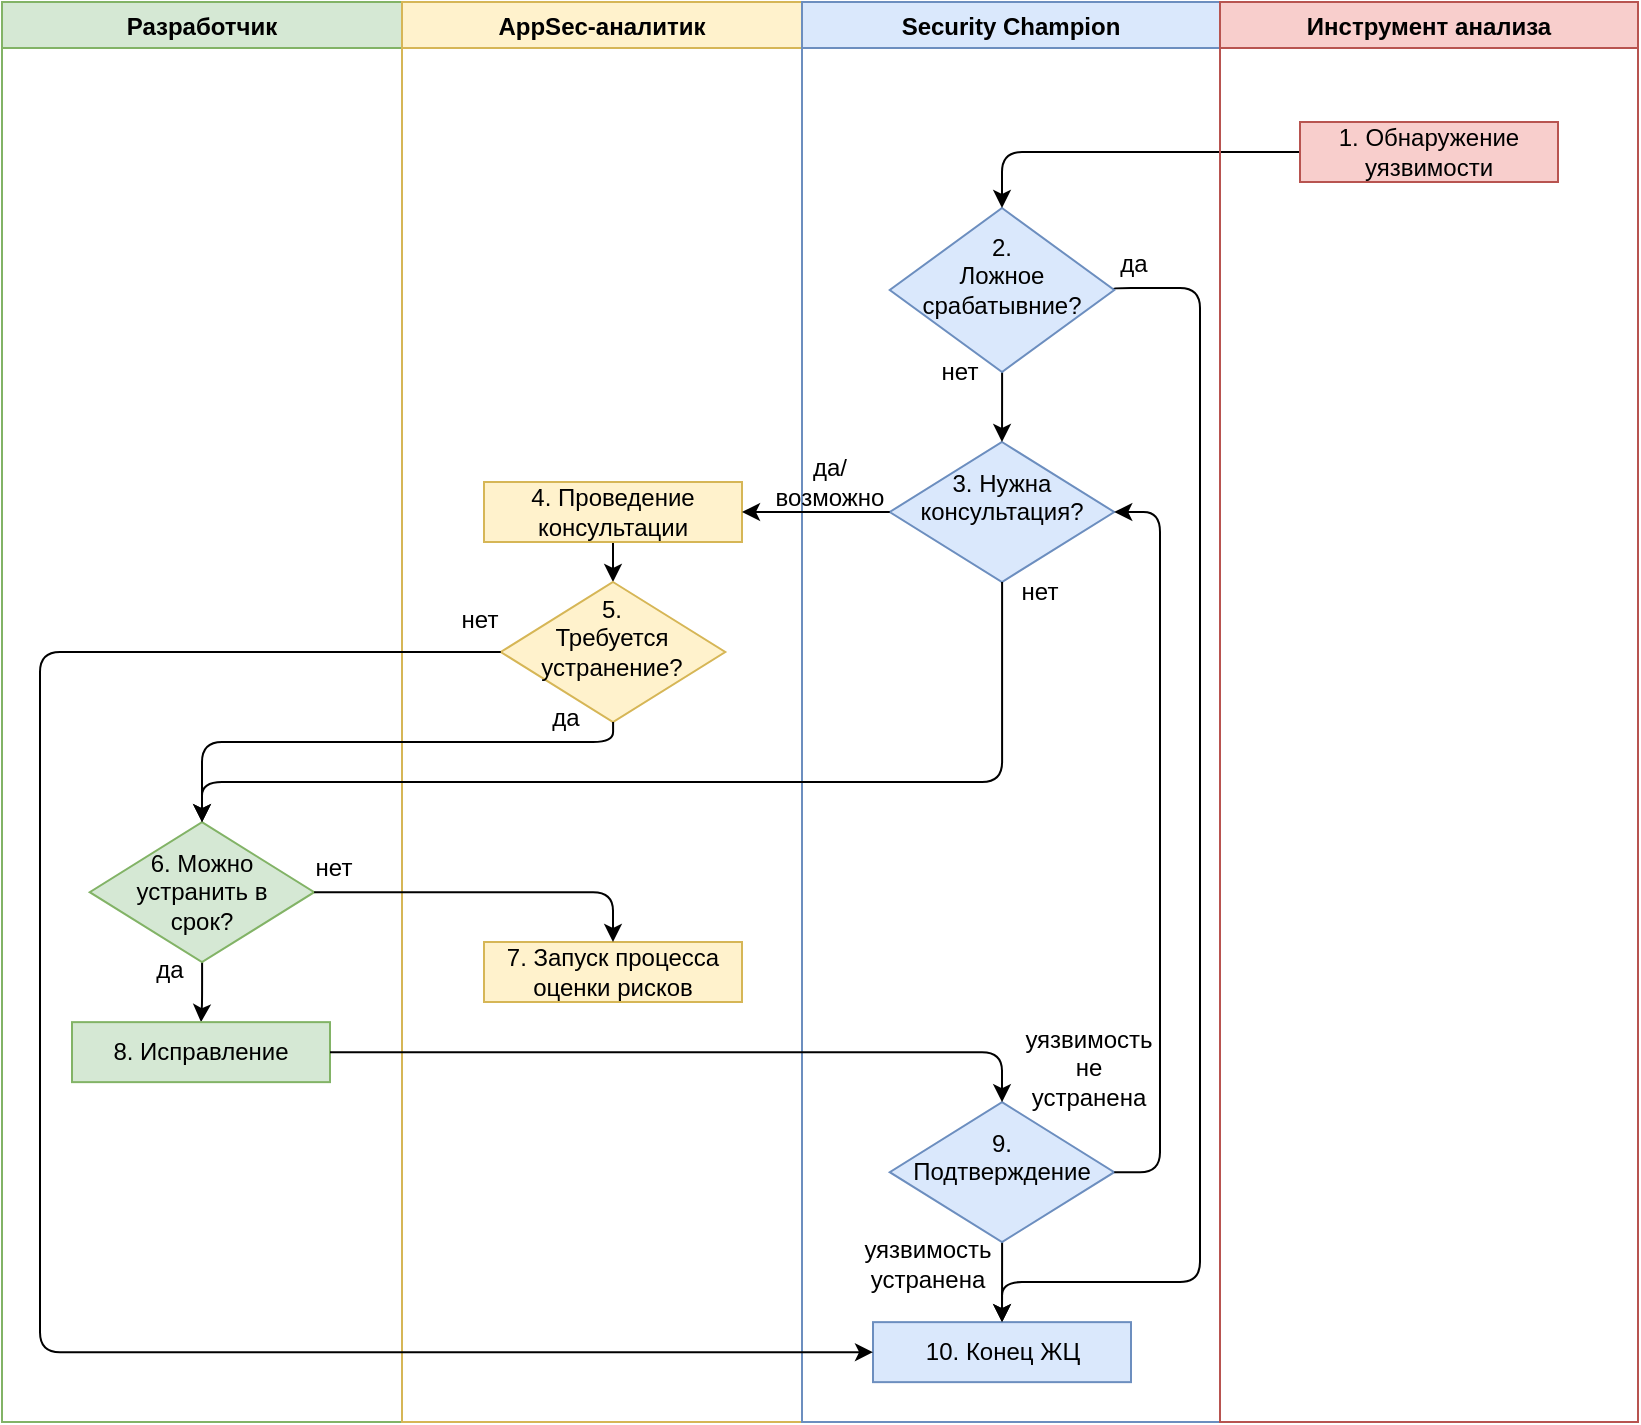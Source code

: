 <mxfile version="20.1.1" type="github" pages="4">
  <diagram name="ЖЦ Уязвимости" id="u2YSVogV3eUHSYebwatT">
    <mxGraphModel dx="1646" dy="891" grid="1" gridSize="10" guides="1" tooltips="1" connect="1" arrows="1" fold="1" page="1" pageScale="1" pageWidth="850" pageHeight="1100" math="0" shadow="0">
      <root>
        <mxCell id="0" />
        <mxCell id="1" parent="0" />
        <mxCell id="hK2UaZCLqyOM6ftYo4XD-2" value="Разработчик" style="swimlane;rounded=0;sketch=0;fillColor=#d5e8d4;strokeColor=#82b366;" parent="1" vertex="1">
          <mxGeometry x="10" y="10" width="200" height="710" as="geometry" />
        </mxCell>
        <mxCell id="hK2UaZCLqyOM6ftYo4XD-3" style="edgeStyle=orthogonalEdgeStyle;curved=0;rounded=1;sketch=0;orthogonalLoop=1;jettySize=auto;html=1;entryX=0.5;entryY=0;entryDx=0;entryDy=0;fontSize=12;" parent="hK2UaZCLqyOM6ftYo4XD-2" source="hK2UaZCLqyOM6ftYo4XD-4" target="hK2UaZCLqyOM6ftYo4XD-5" edge="1">
          <mxGeometry relative="1" as="geometry" />
        </mxCell>
        <mxCell id="hK2UaZCLqyOM6ftYo4XD-4" value="&lt;div&gt;6. Можно &lt;br&gt;&lt;/div&gt;&lt;div&gt;устранить в &lt;br&gt;&lt;/div&gt;&lt;div&gt;срок?&lt;/div&gt;" style="rhombus;whiteSpace=wrap;html=1;rounded=0;sketch=0;fontSize=12;fillColor=#d5e8d4;strokeColor=#82b366;" parent="hK2UaZCLqyOM6ftYo4XD-2" vertex="1">
          <mxGeometry x="43.87" y="410.07" width="112.25" height="70" as="geometry" />
        </mxCell>
        <mxCell id="hK2UaZCLqyOM6ftYo4XD-5" value="8. Исправление" style="rounded=0;whiteSpace=wrap;html=1;sketch=0;fontSize=12;fillColor=#d5e8d4;strokeColor=#82b366;" parent="hK2UaZCLqyOM6ftYo4XD-2" vertex="1">
          <mxGeometry x="35" y="510.07" width="129" height="30" as="geometry" />
        </mxCell>
        <mxCell id="hK2UaZCLqyOM6ftYo4XD-6" value="да" style="text;html=1;strokeColor=none;fillColor=none;align=center;verticalAlign=middle;whiteSpace=wrap;rounded=0;sketch=0;fontSize=12;" parent="hK2UaZCLqyOM6ftYo4XD-2" vertex="1">
          <mxGeometry x="54" y="469.07" width="60" height="30" as="geometry" />
        </mxCell>
        <mxCell id="hK2UaZCLqyOM6ftYo4XD-7" value="нет" style="text;html=1;strokeColor=none;fillColor=none;align=center;verticalAlign=middle;whiteSpace=wrap;rounded=0;sketch=0;fontSize=12;" parent="hK2UaZCLqyOM6ftYo4XD-2" vertex="1">
          <mxGeometry x="136" y="418.07" width="60" height="30" as="geometry" />
        </mxCell>
        <mxCell id="hK2UaZCLqyOM6ftYo4XD-8" value="AppSec-аналитик" style="swimlane;rounded=0;sketch=0;fillColor=#fff2cc;strokeColor=#d6b656;" parent="1" vertex="1">
          <mxGeometry x="210" y="10" width="200" height="710" as="geometry" />
        </mxCell>
        <mxCell id="hK2UaZCLqyOM6ftYo4XD-9" value="7. Запуск процесса оценки рисков" style="rounded=0;whiteSpace=wrap;html=1;sketch=0;fontSize=12;fillColor=#fff2cc;strokeColor=#d6b656;" parent="hK2UaZCLqyOM6ftYo4XD-8" vertex="1">
          <mxGeometry x="41" y="470" width="129" height="30" as="geometry" />
        </mxCell>
        <mxCell id="hK2UaZCLqyOM6ftYo4XD-10" style="edgeStyle=orthogonalEdgeStyle;curved=0;rounded=1;sketch=0;orthogonalLoop=1;jettySize=auto;html=1;fontSize=12;" parent="hK2UaZCLqyOM6ftYo4XD-8" source="hK2UaZCLqyOM6ftYo4XD-11" target="hK2UaZCLqyOM6ftYo4XD-12" edge="1">
          <mxGeometry relative="1" as="geometry" />
        </mxCell>
        <mxCell id="hK2UaZCLqyOM6ftYo4XD-11" value="4. Проведение консультации" style="rounded=0;whiteSpace=wrap;html=1;sketch=0;fontSize=12;fillColor=#fff2cc;strokeColor=#d6b656;" parent="hK2UaZCLqyOM6ftYo4XD-8" vertex="1">
          <mxGeometry x="41" y="240" width="129" height="30" as="geometry" />
        </mxCell>
        <mxCell id="hK2UaZCLqyOM6ftYo4XD-12" value="&lt;div&gt;5. &lt;br&gt;&lt;/div&gt;&lt;div&gt;Требуется устранение?&lt;/div&gt;&lt;div&gt;&lt;br&gt;&lt;/div&gt;" style="rhombus;whiteSpace=wrap;html=1;rounded=0;sketch=0;fontSize=12;fillColor=#fff2cc;strokeColor=#d6b656;" parent="hK2UaZCLqyOM6ftYo4XD-8" vertex="1">
          <mxGeometry x="49.38" y="290" width="112.25" height="70" as="geometry" />
        </mxCell>
        <mxCell id="-b9jy5xuaAe4fdTo9G-0-3" value="нет" style="text;html=1;strokeColor=none;fillColor=none;align=center;verticalAlign=middle;whiteSpace=wrap;rounded=0;sketch=0;fontSize=12;" parent="hK2UaZCLqyOM6ftYo4XD-8" vertex="1">
          <mxGeometry x="9" y="294" width="60" height="30" as="geometry" />
        </mxCell>
        <mxCell id="-b9jy5xuaAe4fdTo9G-0-5" value="да" style="text;html=1;strokeColor=none;fillColor=none;align=center;verticalAlign=middle;whiteSpace=wrap;rounded=0;sketch=0;fontSize=12;" parent="hK2UaZCLqyOM6ftYo4XD-8" vertex="1">
          <mxGeometry x="52.38" y="343" width="60" height="30" as="geometry" />
        </mxCell>
        <mxCell id="hK2UaZCLqyOM6ftYo4XD-13" value="Security Champion" style="swimlane;rounded=0;sketch=0;fillColor=#dae8fc;strokeColor=#6c8ebf;" parent="1" vertex="1">
          <mxGeometry x="410" y="10" width="209" height="710" as="geometry" />
        </mxCell>
        <mxCell id="hK2UaZCLqyOM6ftYo4XD-14" value="&lt;div&gt;3. Нужна консультация?&lt;/div&gt;&lt;div&gt;&lt;br&gt;&lt;/div&gt;" style="rhombus;whiteSpace=wrap;html=1;rounded=0;sketch=0;fontSize=12;fillColor=#dae8fc;strokeColor=#6c8ebf;" parent="hK2UaZCLqyOM6ftYo4XD-13" vertex="1">
          <mxGeometry x="43.87" y="220" width="112.25" height="70" as="geometry" />
        </mxCell>
        <mxCell id="hK2UaZCLqyOM6ftYo4XD-15" style="edgeStyle=orthogonalEdgeStyle;curved=0;rounded=1;sketch=0;orthogonalLoop=1;jettySize=auto;html=1;entryX=0.5;entryY=0;entryDx=0;entryDy=0;fontSize=12;" parent="hK2UaZCLqyOM6ftYo4XD-13" source="hK2UaZCLqyOM6ftYo4XD-17" target="hK2UaZCLqyOM6ftYo4XD-14" edge="1">
          <mxGeometry relative="1" as="geometry" />
        </mxCell>
        <mxCell id="hK2UaZCLqyOM6ftYo4XD-16" style="edgeStyle=orthogonalEdgeStyle;curved=0;rounded=1;sketch=0;orthogonalLoop=1;jettySize=auto;html=1;entryX=0.5;entryY=0;entryDx=0;entryDy=0;fontSize=12;exitX=0.986;exitY=0.506;exitDx=0;exitDy=0;exitPerimeter=0;" parent="hK2UaZCLqyOM6ftYo4XD-13" source="hK2UaZCLqyOM6ftYo4XD-17" target="hK2UaZCLqyOM6ftYo4XD-18" edge="1">
          <mxGeometry relative="1" as="geometry">
            <mxPoint x="159" y="140" as="sourcePoint" />
            <Array as="points">
              <mxPoint x="155" y="143" />
              <mxPoint x="199" y="143" />
              <mxPoint x="199" y="640" />
              <mxPoint x="100" y="640" />
            </Array>
          </mxGeometry>
        </mxCell>
        <mxCell id="hK2UaZCLqyOM6ftYo4XD-17" value="&lt;div&gt;2. &lt;br&gt;&lt;/div&gt;&lt;div&gt;Ложное срабатывние?&lt;/div&gt;&lt;div&gt;&lt;br&gt;&lt;/div&gt;" style="rhombus;whiteSpace=wrap;html=1;rounded=0;sketch=0;fontSize=12;fillColor=#dae8fc;strokeColor=#6c8ebf;" parent="hK2UaZCLqyOM6ftYo4XD-13" vertex="1">
          <mxGeometry x="43.88" y="103" width="112.25" height="82" as="geometry" />
        </mxCell>
        <mxCell id="hK2UaZCLqyOM6ftYo4XD-18" value="10. Конец ЖЦ" style="rounded=0;whiteSpace=wrap;html=1;sketch=0;fontSize=12;fillColor=#dae8fc;strokeColor=#6c8ebf;" parent="hK2UaZCLqyOM6ftYo4XD-13" vertex="1">
          <mxGeometry x="35.5" y="660.07" width="129" height="30" as="geometry" />
        </mxCell>
        <mxCell id="hK2UaZCLqyOM6ftYo4XD-19" style="edgeStyle=orthogonalEdgeStyle;curved=0;rounded=1;sketch=0;orthogonalLoop=1;jettySize=auto;html=1;entryX=0.5;entryY=0;entryDx=0;entryDy=0;fontSize=12;" parent="hK2UaZCLqyOM6ftYo4XD-13" source="hK2UaZCLqyOM6ftYo4XD-20" target="hK2UaZCLqyOM6ftYo4XD-18" edge="1">
          <mxGeometry relative="1" as="geometry" />
        </mxCell>
        <mxCell id="hK2UaZCLqyOM6ftYo4XD-20" value="9. &lt;br&gt;Подтверждение&lt;br&gt;&lt;div&gt;&lt;br&gt;&lt;/div&gt;" style="rhombus;whiteSpace=wrap;html=1;rounded=0;sketch=0;fontSize=12;fillColor=#dae8fc;strokeColor=#6c8ebf;" parent="hK2UaZCLqyOM6ftYo4XD-13" vertex="1">
          <mxGeometry x="43.88" y="550.07" width="112.25" height="70" as="geometry" />
        </mxCell>
        <mxCell id="hK2UaZCLqyOM6ftYo4XD-21" value="да" style="text;html=1;strokeColor=none;fillColor=none;align=center;verticalAlign=middle;whiteSpace=wrap;rounded=0;sketch=0;fontSize=12;" parent="hK2UaZCLqyOM6ftYo4XD-13" vertex="1">
          <mxGeometry x="136" y="116" width="60" height="30" as="geometry" />
        </mxCell>
        <mxCell id="hK2UaZCLqyOM6ftYo4XD-22" value="нет" style="text;html=1;strokeColor=none;fillColor=none;align=center;verticalAlign=middle;whiteSpace=wrap;rounded=0;sketch=0;fontSize=12;" parent="hK2UaZCLqyOM6ftYo4XD-13" vertex="1">
          <mxGeometry x="49" y="170" width="60" height="30" as="geometry" />
        </mxCell>
        <mxCell id="hK2UaZCLqyOM6ftYo4XD-23" value="нет" style="text;html=1;strokeColor=none;fillColor=none;align=center;verticalAlign=middle;whiteSpace=wrap;rounded=0;sketch=0;fontSize=12;" parent="hK2UaZCLqyOM6ftYo4XD-13" vertex="1">
          <mxGeometry x="89" y="280" width="60" height="30" as="geometry" />
        </mxCell>
        <mxCell id="hK2UaZCLqyOM6ftYo4XD-24" value="уязвимость устранена" style="text;html=1;strokeColor=none;fillColor=none;align=center;verticalAlign=middle;whiteSpace=wrap;rounded=0;sketch=0;fontSize=12;" parent="hK2UaZCLqyOM6ftYo4XD-13" vertex="1">
          <mxGeometry x="32.5" y="616" width="60" height="30" as="geometry" />
        </mxCell>
        <mxCell id="hK2UaZCLqyOM6ftYo4XD-25" value="да/возможно" style="text;html=1;strokeColor=none;fillColor=none;align=center;verticalAlign=middle;whiteSpace=wrap;rounded=0;sketch=0;fontSize=12;" parent="hK2UaZCLqyOM6ftYo4XD-13" vertex="1">
          <mxGeometry x="-16.13" y="225" width="60" height="30" as="geometry" />
        </mxCell>
        <mxCell id="hK2UaZCLqyOM6ftYo4XD-26" style="edgeStyle=orthogonalEdgeStyle;curved=0;rounded=1;sketch=0;orthogonalLoop=1;jettySize=auto;html=1;entryX=1;entryY=0.5;entryDx=0;entryDy=0;fontSize=12;exitX=1;exitY=0.5;exitDx=0;exitDy=0;" parent="hK2UaZCLqyOM6ftYo4XD-13" source="hK2UaZCLqyOM6ftYo4XD-20" target="hK2UaZCLqyOM6ftYo4XD-14" edge="1">
          <mxGeometry relative="1" as="geometry">
            <Array as="points">
              <mxPoint x="179" y="585" />
              <mxPoint x="179" y="255" />
            </Array>
          </mxGeometry>
        </mxCell>
        <mxCell id="hK2UaZCLqyOM6ftYo4XD-27" value="&lt;div&gt;уязвимость не &lt;br&gt;&lt;/div&gt;&lt;div&gt;устранена&lt;/div&gt;" style="text;html=1;strokeColor=none;fillColor=none;align=center;verticalAlign=middle;whiteSpace=wrap;rounded=0;sketch=0;fontSize=12;" parent="hK2UaZCLqyOM6ftYo4XD-13" vertex="1">
          <mxGeometry x="103" y="518" width="81" height="30" as="geometry" />
        </mxCell>
        <mxCell id="hK2UaZCLqyOM6ftYo4XD-28" style="edgeStyle=orthogonalEdgeStyle;curved=0;rounded=1;sketch=0;orthogonalLoop=1;jettySize=auto;html=1;fontSize=12;entryX=1;entryY=0.5;entryDx=0;entryDy=0;" parent="1" source="hK2UaZCLqyOM6ftYo4XD-14" target="hK2UaZCLqyOM6ftYo4XD-11" edge="1">
          <mxGeometry relative="1" as="geometry">
            <mxPoint x="389" y="270" as="targetPoint" />
          </mxGeometry>
        </mxCell>
        <mxCell id="hK2UaZCLqyOM6ftYo4XD-29" style="edgeStyle=orthogonalEdgeStyle;curved=0;rounded=1;sketch=0;orthogonalLoop=1;jettySize=auto;html=1;entryX=0.5;entryY=0;entryDx=0;entryDy=0;fontSize=12;" parent="1" source="hK2UaZCLqyOM6ftYo4XD-4" target="hK2UaZCLqyOM6ftYo4XD-9" edge="1">
          <mxGeometry relative="1" as="geometry" />
        </mxCell>
        <mxCell id="hK2UaZCLqyOM6ftYo4XD-30" style="edgeStyle=orthogonalEdgeStyle;curved=0;rounded=1;sketch=0;orthogonalLoop=1;jettySize=auto;html=1;entryX=0.5;entryY=0;entryDx=0;entryDy=0;fontSize=12;" parent="1" source="hK2UaZCLqyOM6ftYo4XD-5" target="hK2UaZCLqyOM6ftYo4XD-20" edge="1">
          <mxGeometry relative="1" as="geometry" />
        </mxCell>
        <mxCell id="hK2UaZCLqyOM6ftYo4XD-31" style="edgeStyle=orthogonalEdgeStyle;curved=0;rounded=1;sketch=0;orthogonalLoop=1;jettySize=auto;html=1;entryX=0.5;entryY=0;entryDx=0;entryDy=0;fontSize=12;" parent="1" source="hK2UaZCLqyOM6ftYo4XD-36" target="hK2UaZCLqyOM6ftYo4XD-17" edge="1">
          <mxGeometry relative="1" as="geometry" />
        </mxCell>
        <mxCell id="hK2UaZCLqyOM6ftYo4XD-32" style="edgeStyle=orthogonalEdgeStyle;curved=0;rounded=1;sketch=0;orthogonalLoop=1;jettySize=auto;html=1;fontSize=12;" parent="1" source="hK2UaZCLqyOM6ftYo4XD-14" target="hK2UaZCLqyOM6ftYo4XD-4" edge="1">
          <mxGeometry relative="1" as="geometry">
            <Array as="points">
              <mxPoint x="510" y="400" />
              <mxPoint x="110" y="400" />
            </Array>
          </mxGeometry>
        </mxCell>
        <mxCell id="hK2UaZCLqyOM6ftYo4XD-33" style="edgeStyle=orthogonalEdgeStyle;curved=0;rounded=1;sketch=0;orthogonalLoop=1;jettySize=auto;html=1;entryX=0;entryY=0.5;entryDx=0;entryDy=0;fontSize=12;" parent="1" source="hK2UaZCLqyOM6ftYo4XD-12" target="hK2UaZCLqyOM6ftYo4XD-18" edge="1">
          <mxGeometry relative="1" as="geometry">
            <Array as="points">
              <mxPoint x="29" y="335" />
              <mxPoint x="29" y="685" />
            </Array>
          </mxGeometry>
        </mxCell>
        <mxCell id="hK2UaZCLqyOM6ftYo4XD-34" style="edgeStyle=orthogonalEdgeStyle;curved=0;rounded=1;sketch=0;orthogonalLoop=1;jettySize=auto;html=1;fontSize=12;" parent="1" source="hK2UaZCLqyOM6ftYo4XD-12" target="hK2UaZCLqyOM6ftYo4XD-4" edge="1">
          <mxGeometry relative="1" as="geometry">
            <Array as="points">
              <mxPoint x="316" y="380" />
              <mxPoint x="110" y="380" />
            </Array>
          </mxGeometry>
        </mxCell>
        <mxCell id="hK2UaZCLqyOM6ftYo4XD-35" value="Инструмент анализа" style="swimlane;rounded=0;sketch=0;fillColor=#f8cecc;strokeColor=#b85450;" parent="1" vertex="1">
          <mxGeometry x="619" y="10" width="209" height="710" as="geometry" />
        </mxCell>
        <mxCell id="hK2UaZCLqyOM6ftYo4XD-36" value="1. Обнаружение уязвимости " style="rounded=0;whiteSpace=wrap;html=1;sketch=0;fontSize=12;fillColor=#f8cecc;strokeColor=#b85450;" parent="hK2UaZCLqyOM6ftYo4XD-35" vertex="1">
          <mxGeometry x="40" y="60" width="129" height="30" as="geometry" />
        </mxCell>
      </root>
    </mxGraphModel>
  </diagram>
  <diagram name="Оценка риска" id="Z3KA4Jk97ndSqk_s7YBp">
    <mxGraphModel dx="1646" dy="891" grid="1" gridSize="10" guides="1" tooltips="1" connect="1" arrows="1" fold="1" page="1" pageScale="1" pageWidth="827" pageHeight="1169" math="0" shadow="0">
      <root>
        <mxCell id="0" />
        <mxCell id="1" parent="0" />
        <mxCell id="YKCKEib58tNhOrI4l0Q9-1" value="AppSec-аналитик" style="swimlane;rounded=0;sketch=0;fillColor=#fff2cc;strokeColor=#d6b656;" parent="1" vertex="1">
          <mxGeometry x="219" y="10" width="200" height="470" as="geometry" />
        </mxCell>
        <mxCell id="AfHW1XJVqdjddr-ygkcI-2" value="3. Проведение консультации" style="rounded=0;whiteSpace=wrap;html=1;sketch=0;fontSize=12;fillColor=#fff2cc;strokeColor=#d6b656;" parent="YKCKEib58tNhOrI4l0Q9-1" vertex="1">
          <mxGeometry x="35.5" y="200" width="129" height="40" as="geometry" />
        </mxCell>
        <mxCell id="YKCKEib58tNhOrI4l0Q9-2" value="Security Champion" style="swimlane;rounded=0;sketch=0;fillColor=#dae8fc;strokeColor=#6c8ebf;" parent="1" vertex="1">
          <mxGeometry x="10" y="10" width="209" height="470" as="geometry" />
        </mxCell>
        <mxCell id="AfHW1XJVqdjddr-ygkcI-7" style="edgeStyle=orthogonalEdgeStyle;rounded=0;orthogonalLoop=1;jettySize=auto;html=1;entryX=0.5;entryY=0;entryDx=0;entryDy=0;" parent="YKCKEib58tNhOrI4l0Q9-2" source="YKCKEib58tNhOrI4l0Q9-5" target="AfHW1XJVqdjddr-ygkcI-1" edge="1">
          <mxGeometry relative="1" as="geometry" />
        </mxCell>
        <mxCell id="YKCKEib58tNhOrI4l0Q9-5" value="1. Заполнение опросника по оценке" style="rounded=0;whiteSpace=wrap;html=1;sketch=0;fontSize=12;fillColor=#dae8fc;strokeColor=#6c8ebf;" parent="YKCKEib58tNhOrI4l0Q9-2" vertex="1">
          <mxGeometry x="40" y="40" width="129" height="40" as="geometry" />
        </mxCell>
        <mxCell id="AfHW1XJVqdjddr-ygkcI-8" style="edgeStyle=orthogonalEdgeStyle;rounded=0;orthogonalLoop=1;jettySize=auto;html=1;entryX=0.5;entryY=0;entryDx=0;entryDy=0;" parent="YKCKEib58tNhOrI4l0Q9-2" source="AfHW1XJVqdjddr-ygkcI-1" target="AfHW1XJVqdjddr-ygkcI-3" edge="1">
          <mxGeometry relative="1" as="geometry" />
        </mxCell>
        <mxCell id="AfHW1XJVqdjddr-ygkcI-1" value="&lt;div&gt;2. &lt;br&gt;&lt;/div&gt;&lt;div&gt;Нужна консультация?&lt;br&gt;&lt;br&gt;&lt;/div&gt;&lt;div&gt;&lt;br&gt;&lt;/div&gt;" style="rhombus;whiteSpace=wrap;html=1;rounded=0;sketch=0;fontSize=12;fillColor=#dae8fc;strokeColor=#6c8ebf;" parent="YKCKEib58tNhOrI4l0Q9-2" vertex="1">
          <mxGeometry x="48.38" y="110" width="112.25" height="90" as="geometry" />
        </mxCell>
        <mxCell id="AfHW1XJVqdjddr-ygkcI-3" value="4. Подготовка и передача отчета об уязвимости и возможном риске" style="rounded=0;whiteSpace=wrap;html=1;sketch=0;fontSize=12;fillColor=#dae8fc;strokeColor=#6c8ebf;" parent="YKCKEib58tNhOrI4l0Q9-2" vertex="1">
          <mxGeometry x="41" y="290" width="129" height="70" as="geometry" />
        </mxCell>
        <mxCell id="Li1WaAt-x2m4cReqN0hq-1" value="Да" style="text;html=1;align=center;verticalAlign=middle;resizable=0;points=[];autosize=1;strokeColor=none;fillColor=none;" parent="YKCKEib58tNhOrI4l0Q9-2" vertex="1">
          <mxGeometry x="150" y="130" width="40" height="30" as="geometry" />
        </mxCell>
        <mxCell id="Li1WaAt-x2m4cReqN0hq-2" value="Нет" style="text;html=1;align=center;verticalAlign=middle;resizable=0;points=[];autosize=1;strokeColor=none;fillColor=none;" parent="YKCKEib58tNhOrI4l0Q9-2" vertex="1">
          <mxGeometry x="70" y="195" width="40" height="30" as="geometry" />
        </mxCell>
        <mxCell id="YKCKEib58tNhOrI4l0Q9-4" value="Владелец продукта" style="swimlane;rounded=0;sketch=0;fillColor=#f5f5f5;fontColor=#333333;strokeColor=#666666;" parent="1" vertex="1">
          <mxGeometry x="419" y="10" width="200" height="470" as="geometry" />
        </mxCell>
        <mxCell id="AfHW1XJVqdjddr-ygkcI-4" value="5. Принятие решения о принятии/не принятии риска" style="rounded=0;whiteSpace=wrap;html=1;sketch=0;fontSize=12;fillColor=#f5f5f5;strokeColor=#666666;fontColor=#333333;" parent="YKCKEib58tNhOrI4l0Q9-4" vertex="1">
          <mxGeometry x="35.5" y="400" width="129" height="60" as="geometry" />
        </mxCell>
        <mxCell id="AfHW1XJVqdjddr-ygkcI-5" style="edgeStyle=orthogonalEdgeStyle;rounded=1;orthogonalLoop=1;jettySize=auto;html=1;entryX=0.5;entryY=0;entryDx=0;entryDy=0;" parent="1" source="AfHW1XJVqdjddr-ygkcI-1" target="AfHW1XJVqdjddr-ygkcI-2" edge="1">
          <mxGeometry relative="1" as="geometry" />
        </mxCell>
        <mxCell id="AfHW1XJVqdjddr-ygkcI-9" style="edgeStyle=orthogonalEdgeStyle;rounded=1;orthogonalLoop=1;jettySize=auto;html=1;entryX=0.5;entryY=0;entryDx=0;entryDy=0;" parent="1" source="AfHW1XJVqdjddr-ygkcI-3" target="AfHW1XJVqdjddr-ygkcI-4" edge="1">
          <mxGeometry relative="1" as="geometry">
            <Array as="points">
              <mxPoint x="115" y="390" />
              <mxPoint x="519" y="390" />
            </Array>
          </mxGeometry>
        </mxCell>
        <mxCell id="AfHW1XJVqdjddr-ygkcI-10" style="edgeStyle=orthogonalEdgeStyle;rounded=1;orthogonalLoop=1;jettySize=auto;html=1;entryX=0.5;entryY=0;entryDx=0;entryDy=0;" parent="1" source="AfHW1XJVqdjddr-ygkcI-2" target="AfHW1XJVqdjddr-ygkcI-3" edge="1">
          <mxGeometry relative="1" as="geometry">
            <Array as="points">
              <mxPoint x="319" y="280" />
              <mxPoint x="115" y="280" />
              <mxPoint x="115" y="300" />
            </Array>
          </mxGeometry>
        </mxCell>
      </root>
    </mxGraphModel>
  </diagram>
  <diagram name="SAST-DAST" id="TmyvvO-r--EDJKwGt6m-">
    <mxGraphModel dx="1646" dy="891" grid="1" gridSize="10" guides="1" tooltips="1" connect="1" arrows="1" fold="1" page="1" pageScale="1" pageWidth="827" pageHeight="1169" math="0" shadow="0">
      <root>
        <mxCell id="0" />
        <mxCell id="1" parent="0" />
        <mxCell id="4Y0j-ImszaWXNFl1Wwag-7" value="AppSec-аналитик" style="swimlane;rounded=0;sketch=0;fillColor=#fff2cc;strokeColor=#d6b656;" parent="1" vertex="1">
          <mxGeometry x="10" y="10" width="200" height="600" as="geometry" />
        </mxCell>
        <mxCell id="trReBeiaE9w7VO2O6zmD-7" value="5. Проведение консультации" style="rounded=0;whiteSpace=wrap;html=1;sketch=0;fontSize=12;fillColor=#fff2cc;strokeColor=#d6b656;" parent="4Y0j-ImszaWXNFl1Wwag-7" vertex="1">
          <mxGeometry x="35.5" y="311" width="129" height="30" as="geometry" />
        </mxCell>
        <mxCell id="4Y0j-ImszaWXNFl1Wwag-12" value="Security Champion" style="swimlane;rounded=0;sketch=0;fillColor=#dae8fc;strokeColor=#6c8ebf;" parent="1" vertex="1">
          <mxGeometry x="210" y="10" width="209" height="600" as="geometry" />
        </mxCell>
        <mxCell id="yfopJwSGxU1laPyC1kX2-2" value="2. Инициирование проверки" style="rounded=0;whiteSpace=wrap;html=1;sketch=0;fontSize=12;fillColor=#dae8fc;strokeColor=#6c8ebf;" parent="4Y0j-ImszaWXNFl1Wwag-12" vertex="1">
          <mxGeometry x="40.01" y="110" width="129" height="50" as="geometry" />
        </mxCell>
        <mxCell id="z_iIXBFxNFzeKEjmIiGK-9" style="edgeStyle=orthogonalEdgeStyle;rounded=1;orthogonalLoop=1;jettySize=auto;html=1;entryX=0.5;entryY=0;entryDx=0;entryDy=0;" parent="4Y0j-ImszaWXNFl1Wwag-12" source="yfopJwSGxU1laPyC1kX2-1" target="trReBeiaE9w7VO2O6zmD-8" edge="1">
          <mxGeometry relative="1" as="geometry" />
        </mxCell>
        <mxCell id="yfopJwSGxU1laPyC1kX2-1" value="6. Ложное срабатывание?&lt;div&gt;&lt;br&gt;&lt;/div&gt;" style="rhombus;whiteSpace=wrap;html=1;rounded=0;sketch=0;fontSize=12;fillColor=#dae8fc;strokeColor=#6c8ebf;" parent="4Y0j-ImszaWXNFl1Wwag-12" vertex="1">
          <mxGeometry x="48.39" y="387" width="112.25" height="82" as="geometry" />
        </mxCell>
        <mxCell id="z_iIXBFxNFzeKEjmIiGK-10" style="edgeStyle=orthogonalEdgeStyle;rounded=1;orthogonalLoop=1;jettySize=auto;html=1;entryX=0.5;entryY=0;entryDx=0;entryDy=0;" parent="4Y0j-ImszaWXNFl1Wwag-12" source="trReBeiaE9w7VO2O6zmD-6" target="yfopJwSGxU1laPyC1kX2-1" edge="1">
          <mxGeometry relative="1" as="geometry" />
        </mxCell>
        <mxCell id="trReBeiaE9w7VO2O6zmD-6" value="4. Требуется консультация?" style="rhombus;whiteSpace=wrap;html=1;rounded=0;sketch=0;fontSize=12;fillColor=#dae8fc;strokeColor=#6c8ebf;" parent="4Y0j-ImszaWXNFl1Wwag-12" vertex="1">
          <mxGeometry x="48.38" y="250" width="112.25" height="82" as="geometry" />
        </mxCell>
        <mxCell id="trReBeiaE9w7VO2O6zmD-8" value="7. Переход к ЖЦ уязвимости" style="rounded=0;whiteSpace=wrap;html=1;sketch=0;fontSize=12;fillColor=#dae8fc;strokeColor=#6c8ebf;" parent="4Y0j-ImszaWXNFl1Wwag-12" vertex="1">
          <mxGeometry x="40.01" y="490" width="129" height="30" as="geometry" />
        </mxCell>
        <mxCell id="hYmmbPqCdsFEWeLmW31l-14" value="9. Заключение" style="rounded=0;whiteSpace=wrap;html=1;sketch=0;fontSize=12;fillColor=#dae8fc;strokeColor=#6c8ebf;" parent="4Y0j-ImszaWXNFl1Wwag-12" vertex="1">
          <mxGeometry x="40.01" y="557" width="129" height="30" as="geometry" />
        </mxCell>
        <mxCell id="FqMwr5kYVCM0QIrrIxRE-1" value="Да" style="text;html=1;align=center;verticalAlign=middle;resizable=0;points=[];autosize=1;strokeColor=none;fillColor=none;" parent="4Y0j-ImszaWXNFl1Wwag-12" vertex="1">
          <mxGeometry x="16.39" y="264" width="40" height="30" as="geometry" />
        </mxCell>
        <mxCell id="FqMwr5kYVCM0QIrrIxRE-2" value="Да" style="text;html=1;align=center;verticalAlign=middle;resizable=0;points=[];autosize=1;strokeColor=none;fillColor=none;" parent="4Y0j-ImszaWXNFl1Wwag-12" vertex="1">
          <mxGeometry x="150" y="400" width="40" height="30" as="geometry" />
        </mxCell>
        <mxCell id="FqMwr5kYVCM0QIrrIxRE-4" value="Нет" style="text;html=1;align=center;verticalAlign=middle;resizable=0;points=[];autosize=1;strokeColor=none;fillColor=none;" parent="4Y0j-ImszaWXNFl1Wwag-12" vertex="1">
          <mxGeometry x="103" y="461" width="40" height="30" as="geometry" />
        </mxCell>
        <mxCell id="hYmmbPqCdsFEWeLmW31l-7" value="1. &lt;span&gt;Идентифицировать объекы исследования&lt;/span&gt;" style="rounded=0;whiteSpace=wrap;html=1;sketch=0;fontSize=12;fillColor=#dae8fc;strokeColor=#6c8ebf;" parent="4Y0j-ImszaWXNFl1Wwag-12" vertex="1">
          <mxGeometry x="34.52" y="31" width="139.99" height="55" as="geometry" />
        </mxCell>
        <mxCell id="z_iIXBFxNFzeKEjmIiGK-2" style="edgeStyle=orthogonalEdgeStyle;rounded=1;orthogonalLoop=1;jettySize=auto;html=1;entryX=0.5;entryY=0;entryDx=0;entryDy=0;" parent="4Y0j-ImszaWXNFl1Wwag-12" source="hYmmbPqCdsFEWeLmW31l-7" target="yfopJwSGxU1laPyC1kX2-2" edge="1">
          <mxGeometry relative="1" as="geometry" />
        </mxCell>
        <mxCell id="trReBeiaE9w7VO2O6zmD-1" value="Инструмент анализа" style="swimlane;rounded=0;sketch=0;fillColor=#f8cecc;strokeColor=#b85450;" parent="1" vertex="1">
          <mxGeometry x="420" y="10" width="209" height="600" as="geometry" />
        </mxCell>
        <mxCell id="trReBeiaE9w7VO2O6zmD-2" value="3. Проведение проверки" style="rounded=0;whiteSpace=wrap;html=1;sketch=0;fontSize=12;fillColor=#f8cecc;strokeColor=#b85450;" parent="trReBeiaE9w7VO2O6zmD-1" vertex="1">
          <mxGeometry x="40" y="190" width="129" height="30" as="geometry" />
        </mxCell>
        <mxCell id="z_iIXBFxNFzeKEjmIiGK-5" value="8. Отметка о ложном срабатывании" style="rounded=0;whiteSpace=wrap;html=1;sketch=0;fontSize=12;fillColor=#f8cecc;strokeColor=#b85450;" parent="trReBeiaE9w7VO2O6zmD-1" vertex="1">
          <mxGeometry x="40" y="470" width="129" height="30" as="geometry" />
        </mxCell>
        <mxCell id="_-SO4ypXaOban1RpRork-3" style="edgeStyle=orthogonalEdgeStyle;rounded=1;orthogonalLoop=1;jettySize=auto;html=1;entryX=0.5;entryY=0;entryDx=0;entryDy=0;" parent="1" source="yfopJwSGxU1laPyC1kX2-2" target="trReBeiaE9w7VO2O6zmD-2" edge="1">
          <mxGeometry relative="1" as="geometry">
            <Array as="points">
              <mxPoint x="315" y="180" />
              <mxPoint x="524" y="180" />
            </Array>
          </mxGeometry>
        </mxCell>
        <mxCell id="_-SO4ypXaOban1RpRork-4" style="edgeStyle=orthogonalEdgeStyle;rounded=1;orthogonalLoop=1;jettySize=auto;html=1;" parent="1" source="trReBeiaE9w7VO2O6zmD-2" edge="1">
          <mxGeometry relative="1" as="geometry">
            <mxPoint x="315" y="260" as="targetPoint" />
            <Array as="points">
              <mxPoint x="525" y="240" />
              <mxPoint x="315" y="240" />
            </Array>
          </mxGeometry>
        </mxCell>
        <mxCell id="_-SO4ypXaOban1RpRork-9" style="edgeStyle=orthogonalEdgeStyle;rounded=1;orthogonalLoop=1;jettySize=auto;html=1;entryX=0.5;entryY=0;entryDx=0;entryDy=0;" parent="1" source="trReBeiaE9w7VO2O6zmD-6" target="trReBeiaE9w7VO2O6zmD-7" edge="1">
          <mxGeometry relative="1" as="geometry" />
        </mxCell>
        <mxCell id="z_iIXBFxNFzeKEjmIiGK-6" style="edgeStyle=orthogonalEdgeStyle;rounded=1;orthogonalLoop=1;jettySize=auto;html=1;entryX=0.5;entryY=0;entryDx=0;entryDy=0;" parent="1" source="yfopJwSGxU1laPyC1kX2-1" target="z_iIXBFxNFzeKEjmIiGK-5" edge="1">
          <mxGeometry relative="1" as="geometry" />
        </mxCell>
        <mxCell id="z_iIXBFxNFzeKEjmIiGK-7" style="edgeStyle=orthogonalEdgeStyle;rounded=1;orthogonalLoop=1;jettySize=auto;html=1;" parent="1" source="z_iIXBFxNFzeKEjmIiGK-5" target="hYmmbPqCdsFEWeLmW31l-14" edge="1">
          <mxGeometry relative="1" as="geometry">
            <Array as="points">
              <mxPoint x="525" y="550" />
              <mxPoint x="314" y="550" />
            </Array>
          </mxGeometry>
        </mxCell>
        <mxCell id="z_iIXBFxNFzeKEjmIiGK-12" style="edgeStyle=orthogonalEdgeStyle;rounded=1;orthogonalLoop=1;jettySize=auto;html=1;entryX=0.5;entryY=0;entryDx=0;entryDy=0;" parent="1" source="trReBeiaE9w7VO2O6zmD-7" target="yfopJwSGxU1laPyC1kX2-1" edge="1">
          <mxGeometry relative="1" as="geometry">
            <Array as="points">
              <mxPoint x="110" y="370" />
              <mxPoint x="314" y="370" />
            </Array>
          </mxGeometry>
        </mxCell>
        <mxCell id="FqMwr5kYVCM0QIrrIxRE-3" value="Нет" style="text;html=1;align=center;verticalAlign=middle;resizable=0;points=[];autosize=1;strokeColor=none;fillColor=none;" parent="1" vertex="1">
          <mxGeometry x="315" y="333" width="40" height="30" as="geometry" />
        </mxCell>
      </root>
    </mxGraphModel>
  </diagram>
  <diagram name="Общая БР" id="n03ngSO0XwACrwTlDLhZ">
    <mxGraphModel dx="1646" dy="891" grid="1" gridSize="10" guides="1" tooltips="1" connect="1" arrows="1" fold="1" page="1" pageScale="1" pageWidth="827" pageHeight="1169" math="0" shadow="0">
      <root>
        <mxCell id="0" />
        <mxCell id="1" parent="0" />
        <mxCell id="SgI0nFZjdt2dyJxvL3y2-1" value="Заказчик" style="swimlane;rounded=0;sketch=0;fillColor=#f5f5f5;strokeColor=#666666;fontColor=#333333;" vertex="1" parent="1">
          <mxGeometry x="10" y="10" width="200" height="710" as="geometry" />
        </mxCell>
        <mxCell id="6aXxdz3zdtqHH_jz1saA-1" value="Начало разработки" style="rounded=0;whiteSpace=wrap;html=1;sketch=0;fontSize=12;fillColor=#f5f5f5;strokeColor=#666666;fontColor=#333333;" vertex="1" parent="SgI0nFZjdt2dyJxvL3y2-1">
          <mxGeometry x="30.01" y="31" width="139.99" height="29" as="geometry" />
        </mxCell>
        <mxCell id="6aXxdz3zdtqHH_jz1saA-33" value="Продукт передан в предпром/пром" style="rounded=0;whiteSpace=wrap;html=1;sketch=0;fontSize=12;fillColor=#f5f5f5;strokeColor=#666666;fontColor=#333333;" vertex="1" parent="SgI0nFZjdt2dyJxvL3y2-1">
          <mxGeometry x="30.01" y="650" width="139.99" height="48" as="geometry" />
        </mxCell>
        <mxCell id="SgI0nFZjdt2dyJxvL3y2-3" value="Security Champion" style="swimlane;rounded=0;sketch=0;fillColor=#dae8fc;strokeColor=#6c8ebf;" vertex="1" parent="1">
          <mxGeometry x="210" y="10" width="209" height="710" as="geometry" />
        </mxCell>
        <mxCell id="SgI0nFZjdt2dyJxvL3y2-14" value="Архитектурный контроль и применение требований ИБ" style="rounded=0;whiteSpace=wrap;html=1;sketch=0;fontSize=12;fillColor=#dae8fc;strokeColor=#6c8ebf;" vertex="1" parent="SgI0nFZjdt2dyJxvL3y2-3">
          <mxGeometry x="34.52" y="91" width="139.99" height="49" as="geometry" />
        </mxCell>
        <mxCell id="OheenSmcw1lphNCJzA2S-1" value="Инструмент анализа" style="swimlane;rounded=0;sketch=0;fillColor=#f8cecc;strokeColor=#b85450;" vertex="1" parent="1">
          <mxGeometry x="419" y="10" width="209" height="710" as="geometry" />
        </mxCell>
        <mxCell id="atmiHWd6jcZEV5fytvtK-28" style="edgeStyle=orthogonalEdgeStyle;rounded=1;orthogonalLoop=1;jettySize=auto;html=1;entryX=0;entryY=0.5;entryDx=0;entryDy=0;dashed=1;endArrow=none;endFill=0;" edge="1" parent="OheenSmcw1lphNCJzA2S-1" source="6aXxdz3zdtqHH_jz1saA-15" target="6aXxdz3zdtqHH_jz1saA-12">
          <mxGeometry relative="1" as="geometry">
            <Array as="points">
              <mxPoint x="105" y="425" />
              <mxPoint x="31" y="425" />
            </Array>
          </mxGeometry>
        </mxCell>
        <mxCell id="atmiHWd6jcZEV5fytvtK-7" style="edgeStyle=orthogonalEdgeStyle;rounded=1;orthogonalLoop=1;jettySize=auto;html=1;entryX=0.5;entryY=0;entryDx=0;entryDy=0;" edge="1" parent="OheenSmcw1lphNCJzA2S-1" source="6aXxdz3zdtqHH_jz1saA-10" target="6aXxdz3zdtqHH_jz1saA-13">
          <mxGeometry relative="1" as="geometry" />
        </mxCell>
        <mxCell id="6aXxdz3zdtqHH_jz1saA-10" value="OSA" style="rounded=0;whiteSpace=wrap;html=1;sketch=0;fontSize=12;fillColor=#f8cecc;strokeColor=#b85450;" vertex="1" parent="OheenSmcw1lphNCJzA2S-1">
          <mxGeometry x="115.49" y="270" width="59" height="29" as="geometry" />
        </mxCell>
        <mxCell id="atmiHWd6jcZEV5fytvtK-20" style="edgeStyle=orthogonalEdgeStyle;rounded=1;orthogonalLoop=1;jettySize=auto;html=1;entryX=0;entryY=0.75;entryDx=0;entryDy=0;entryPerimeter=0;endArrow=classic;endFill=1;" edge="1" parent="OheenSmcw1lphNCJzA2S-1" source="6aXxdz3zdtqHH_jz1saA-12" target="atmiHWd6jcZEV5fytvtK-19">
          <mxGeometry relative="1" as="geometry">
            <Array as="points">
              <mxPoint x="35" y="460" />
              <mxPoint x="95" y="460" />
            </Array>
          </mxGeometry>
        </mxCell>
        <mxCell id="6aXxdz3zdtqHH_jz1saA-12" value="SCA" style="rounded=0;whiteSpace=wrap;html=1;sketch=0;fontSize=12;fillColor=#f8cecc;strokeColor=#b85450;" vertex="1" parent="OheenSmcw1lphNCJzA2S-1">
          <mxGeometry x="5.0" y="410" width="60.01" height="29" as="geometry" />
        </mxCell>
        <mxCell id="atmiHWd6jcZEV5fytvtK-8" style="edgeStyle=orthogonalEdgeStyle;rounded=1;orthogonalLoop=1;jettySize=auto;html=1;entryX=0.5;entryY=0;entryDx=0;entryDy=0;" edge="1" parent="OheenSmcw1lphNCJzA2S-1" source="6aXxdz3zdtqHH_jz1saA-13" target="6aXxdz3zdtqHH_jz1saA-14">
          <mxGeometry relative="1" as="geometry" />
        </mxCell>
        <mxCell id="atmiHWd6jcZEV5fytvtK-9" style="edgeStyle=orthogonalEdgeStyle;rounded=1;orthogonalLoop=1;jettySize=auto;html=1;" edge="1" parent="OheenSmcw1lphNCJzA2S-1" source="6aXxdz3zdtqHH_jz1saA-13" target="6aXxdz3zdtqHH_jz1saA-12">
          <mxGeometry relative="1" as="geometry" />
        </mxCell>
        <mxCell id="atmiHWd6jcZEV5fytvtK-10" style="edgeStyle=orthogonalEdgeStyle;rounded=1;orthogonalLoop=1;jettySize=auto;html=1;" edge="1" parent="OheenSmcw1lphNCJzA2S-1" source="6aXxdz3zdtqHH_jz1saA-13" target="6aXxdz3zdtqHH_jz1saA-15">
          <mxGeometry relative="1" as="geometry" />
        </mxCell>
        <mxCell id="6aXxdz3zdtqHH_jz1saA-13" value="DAST" style="rounded=0;whiteSpace=wrap;html=1;sketch=0;fontSize=12;fillColor=#f8cecc;strokeColor=#b85450;" vertex="1" parent="OheenSmcw1lphNCJzA2S-1">
          <mxGeometry x="34.5" y="340" width="139.99" height="29" as="geometry" />
        </mxCell>
        <mxCell id="atmiHWd6jcZEV5fytvtK-21" style="edgeStyle=orthogonalEdgeStyle;rounded=1;orthogonalLoop=1;jettySize=auto;html=1;entryX=0;entryY=0.5;entryDx=0;entryDy=0;entryPerimeter=0;endArrow=classic;endFill=1;" edge="1" parent="OheenSmcw1lphNCJzA2S-1" source="6aXxdz3zdtqHH_jz1saA-14" target="atmiHWd6jcZEV5fytvtK-19">
          <mxGeometry relative="1" as="geometry" />
        </mxCell>
        <mxCell id="6aXxdz3zdtqHH_jz1saA-14" value="CA" style="rounded=0;whiteSpace=wrap;html=1;sketch=0;fontSize=12;fillColor=#f8cecc;strokeColor=#b85450;" vertex="1" parent="OheenSmcw1lphNCJzA2S-1">
          <mxGeometry x="80" y="410" width="50" height="29" as="geometry" />
        </mxCell>
        <mxCell id="atmiHWd6jcZEV5fytvtK-22" style="edgeStyle=orthogonalEdgeStyle;rounded=1;orthogonalLoop=1;jettySize=auto;html=1;entryX=0;entryY=0.25;entryDx=0;entryDy=0;entryPerimeter=0;endArrow=classic;endFill=1;" edge="1" parent="OheenSmcw1lphNCJzA2S-1" source="6aXxdz3zdtqHH_jz1saA-15" target="atmiHWd6jcZEV5fytvtK-19">
          <mxGeometry relative="1" as="geometry">
            <Array as="points">
              <mxPoint x="175" y="460" />
              <mxPoint x="115" y="460" />
            </Array>
          </mxGeometry>
        </mxCell>
        <mxCell id="6aXxdz3zdtqHH_jz1saA-15" value="Фаззинг" style="rounded=0;whiteSpace=wrap;html=1;sketch=0;fontSize=12;fillColor=#f8cecc;strokeColor=#b85450;" vertex="1" parent="OheenSmcw1lphNCJzA2S-1">
          <mxGeometry x="145" y="410" width="59" height="29" as="geometry" />
        </mxCell>
        <mxCell id="atmiHWd6jcZEV5fytvtK-6" style="edgeStyle=orthogonalEdgeStyle;rounded=1;orthogonalLoop=1;jettySize=auto;html=1;" edge="1" parent="OheenSmcw1lphNCJzA2S-1" source="6aXxdz3zdtqHH_jz1saA-42" target="6aXxdz3zdtqHH_jz1saA-13">
          <mxGeometry relative="1" as="geometry" />
        </mxCell>
        <mxCell id="6aXxdz3zdtqHH_jz1saA-42" value="SAST" style="rounded=0;whiteSpace=wrap;html=1;sketch=0;fontSize=12;fillColor=#f8cecc;strokeColor=#b85450;" vertex="1" parent="OheenSmcw1lphNCJzA2S-1">
          <mxGeometry x="34.5" y="270" width="59" height="29" as="geometry" />
        </mxCell>
        <mxCell id="atmiHWd6jcZEV5fytvtK-19" value="" style="shape=or;whiteSpace=wrap;html=1;direction=south;fillColor=#f8cecc;strokeColor=#b85450;" vertex="1" parent="OheenSmcw1lphNCJzA2S-1">
          <mxGeometry x="84.5" y="500" width="40" height="30" as="geometry" />
        </mxCell>
        <mxCell id="2eElXNtvQ4OWuUeGbo6S-1" value="Разработчик" style="swimlane;rounded=0;sketch=0;fillColor=#d5e8d4;strokeColor=#82b366;" vertex="1" parent="1">
          <mxGeometry x="628" y="10" width="209" height="710" as="geometry" />
        </mxCell>
        <mxCell id="6aXxdz3zdtqHH_jz1saA-7" value="Разработка кода, реиспользование кода" style="rounded=0;whiteSpace=wrap;html=1;sketch=0;fontSize=12;fillColor=#d5e8d4;strokeColor=#82b366;" vertex="1" parent="2eElXNtvQ4OWuUeGbo6S-1">
          <mxGeometry x="34.5" y="170" width="139.99" height="49" as="geometry" />
        </mxCell>
        <mxCell id="2eElXNtvQ4OWuUeGbo6S-2" value="AppSec-project manager" style="swimlane;rounded=0;sketch=0;fillColor=#e1d5e7;strokeColor=#9673a6;" vertex="1" parent="1">
          <mxGeometry x="837" y="10" width="209" height="710" as="geometry" />
        </mxCell>
        <mxCell id="6aXxdz3zdtqHH_jz1saA-30" value="Контроль прохождения проверки SSDLC (ПСИ)" style="rounded=0;whiteSpace=wrap;html=1;sketch=0;fontSize=12;fillColor=#e1d5e7;strokeColor=#9673a6;" vertex="1" parent="2eElXNtvQ4OWuUeGbo6S-2">
          <mxGeometry x="34.5" y="560" width="139.99" height="49" as="geometry" />
        </mxCell>
        <mxCell id="6aXxdz3zdtqHH_jz1saA-6" style="edgeStyle=orthogonalEdgeStyle;rounded=1;orthogonalLoop=1;jettySize=auto;html=1;entryX=0.5;entryY=0;entryDx=0;entryDy=0;" edge="1" parent="1" source="6aXxdz3zdtqHH_jz1saA-1" target="SgI0nFZjdt2dyJxvL3y2-14">
          <mxGeometry relative="1" as="geometry">
            <Array as="points">
              <mxPoint x="110" y="80" />
              <mxPoint x="315" y="80" />
            </Array>
          </mxGeometry>
        </mxCell>
        <mxCell id="6aXxdz3zdtqHH_jz1saA-8" style="edgeStyle=orthogonalEdgeStyle;rounded=1;orthogonalLoop=1;jettySize=auto;html=1;entryX=0.5;entryY=0;entryDx=0;entryDy=0;" edge="1" parent="1" source="SgI0nFZjdt2dyJxvL3y2-14" target="6aXxdz3zdtqHH_jz1saA-7">
          <mxGeometry relative="1" as="geometry">
            <Array as="points">
              <mxPoint x="314" y="160" />
              <mxPoint x="732" y="160" />
            </Array>
          </mxGeometry>
        </mxCell>
        <mxCell id="6aXxdz3zdtqHH_jz1saA-32" style="edgeStyle=orthogonalEdgeStyle;rounded=1;orthogonalLoop=1;jettySize=auto;html=1;entryX=0.5;entryY=0;entryDx=0;entryDy=0;exitX=1;exitY=0.5;exitDx=0;exitDy=0;exitPerimeter=0;" edge="1" parent="1" source="atmiHWd6jcZEV5fytvtK-19" target="6aXxdz3zdtqHH_jz1saA-30">
          <mxGeometry relative="1" as="geometry">
            <mxPoint x="520" y="560" as="sourcePoint" />
            <Array as="points">
              <mxPoint x="524" y="550" />
              <mxPoint x="942" y="550" />
            </Array>
          </mxGeometry>
        </mxCell>
        <mxCell id="6aXxdz3zdtqHH_jz1saA-34" style="edgeStyle=orthogonalEdgeStyle;rounded=1;orthogonalLoop=1;jettySize=auto;html=1;entryX=0.5;entryY=0;entryDx=0;entryDy=0;" edge="1" parent="1" source="6aXxdz3zdtqHH_jz1saA-30" target="6aXxdz3zdtqHH_jz1saA-33">
          <mxGeometry relative="1" as="geometry">
            <Array as="points">
              <mxPoint x="942" y="640" />
              <mxPoint x="110" y="640" />
            </Array>
          </mxGeometry>
        </mxCell>
        <mxCell id="atmiHWd6jcZEV5fytvtK-4" style="edgeStyle=orthogonalEdgeStyle;rounded=1;orthogonalLoop=1;jettySize=auto;html=1;" edge="1" parent="1" source="6aXxdz3zdtqHH_jz1saA-7" target="6aXxdz3zdtqHH_jz1saA-42">
          <mxGeometry relative="1" as="geometry">
            <Array as="points">
              <mxPoint x="733" y="240" />
              <mxPoint x="483" y="240" />
            </Array>
          </mxGeometry>
        </mxCell>
        <mxCell id="atmiHWd6jcZEV5fytvtK-5" style="edgeStyle=orthogonalEdgeStyle;rounded=1;orthogonalLoop=1;jettySize=auto;html=1;entryX=0.5;entryY=0;entryDx=0;entryDy=0;" edge="1" parent="1" source="6aXxdz3zdtqHH_jz1saA-7" target="6aXxdz3zdtqHH_jz1saA-10">
          <mxGeometry relative="1" as="geometry">
            <Array as="points">
              <mxPoint x="733" y="240" />
              <mxPoint x="564" y="240" />
            </Array>
          </mxGeometry>
        </mxCell>
        <mxCell id="atmiHWd6jcZEV5fytvtK-15" style="edgeStyle=orthogonalEdgeStyle;rounded=1;orthogonalLoop=1;jettySize=auto;html=1;dashed=1;entryX=0;entryY=0.5;entryDx=0;entryDy=0;" edge="1" parent="1" source="6aXxdz3zdtqHH_jz1saA-42" target="6aXxdz3zdtqHH_jz1saA-7">
          <mxGeometry relative="1" as="geometry">
            <mxPoint x="314.517" y="518.009" as="targetPoint" />
            <Array as="points">
              <mxPoint x="370" y="294" />
              <mxPoint x="370" y="204" />
            </Array>
          </mxGeometry>
        </mxCell>
        <mxCell id="atmiHWd6jcZEV5fytvtK-23" style="edgeStyle=orthogonalEdgeStyle;rounded=1;orthogonalLoop=1;jettySize=auto;html=1;endArrow=none;endFill=0;dashed=1;" edge="1" parent="1" source="6aXxdz3zdtqHH_jz1saA-13">
          <mxGeometry relative="1" as="geometry">
            <mxPoint x="370" y="290" as="targetPoint" />
          </mxGeometry>
        </mxCell>
        <mxCell id="atmiHWd6jcZEV5fytvtK-24" style="edgeStyle=orthogonalEdgeStyle;rounded=1;orthogonalLoop=1;jettySize=auto;html=1;dashed=1;endArrow=none;endFill=0;" edge="1" parent="1" source="6aXxdz3zdtqHH_jz1saA-12">
          <mxGeometry relative="1" as="geometry">
            <mxPoint x="370" y="360" as="targetPoint" />
          </mxGeometry>
        </mxCell>
      </root>
    </mxGraphModel>
  </diagram>
</mxfile>
